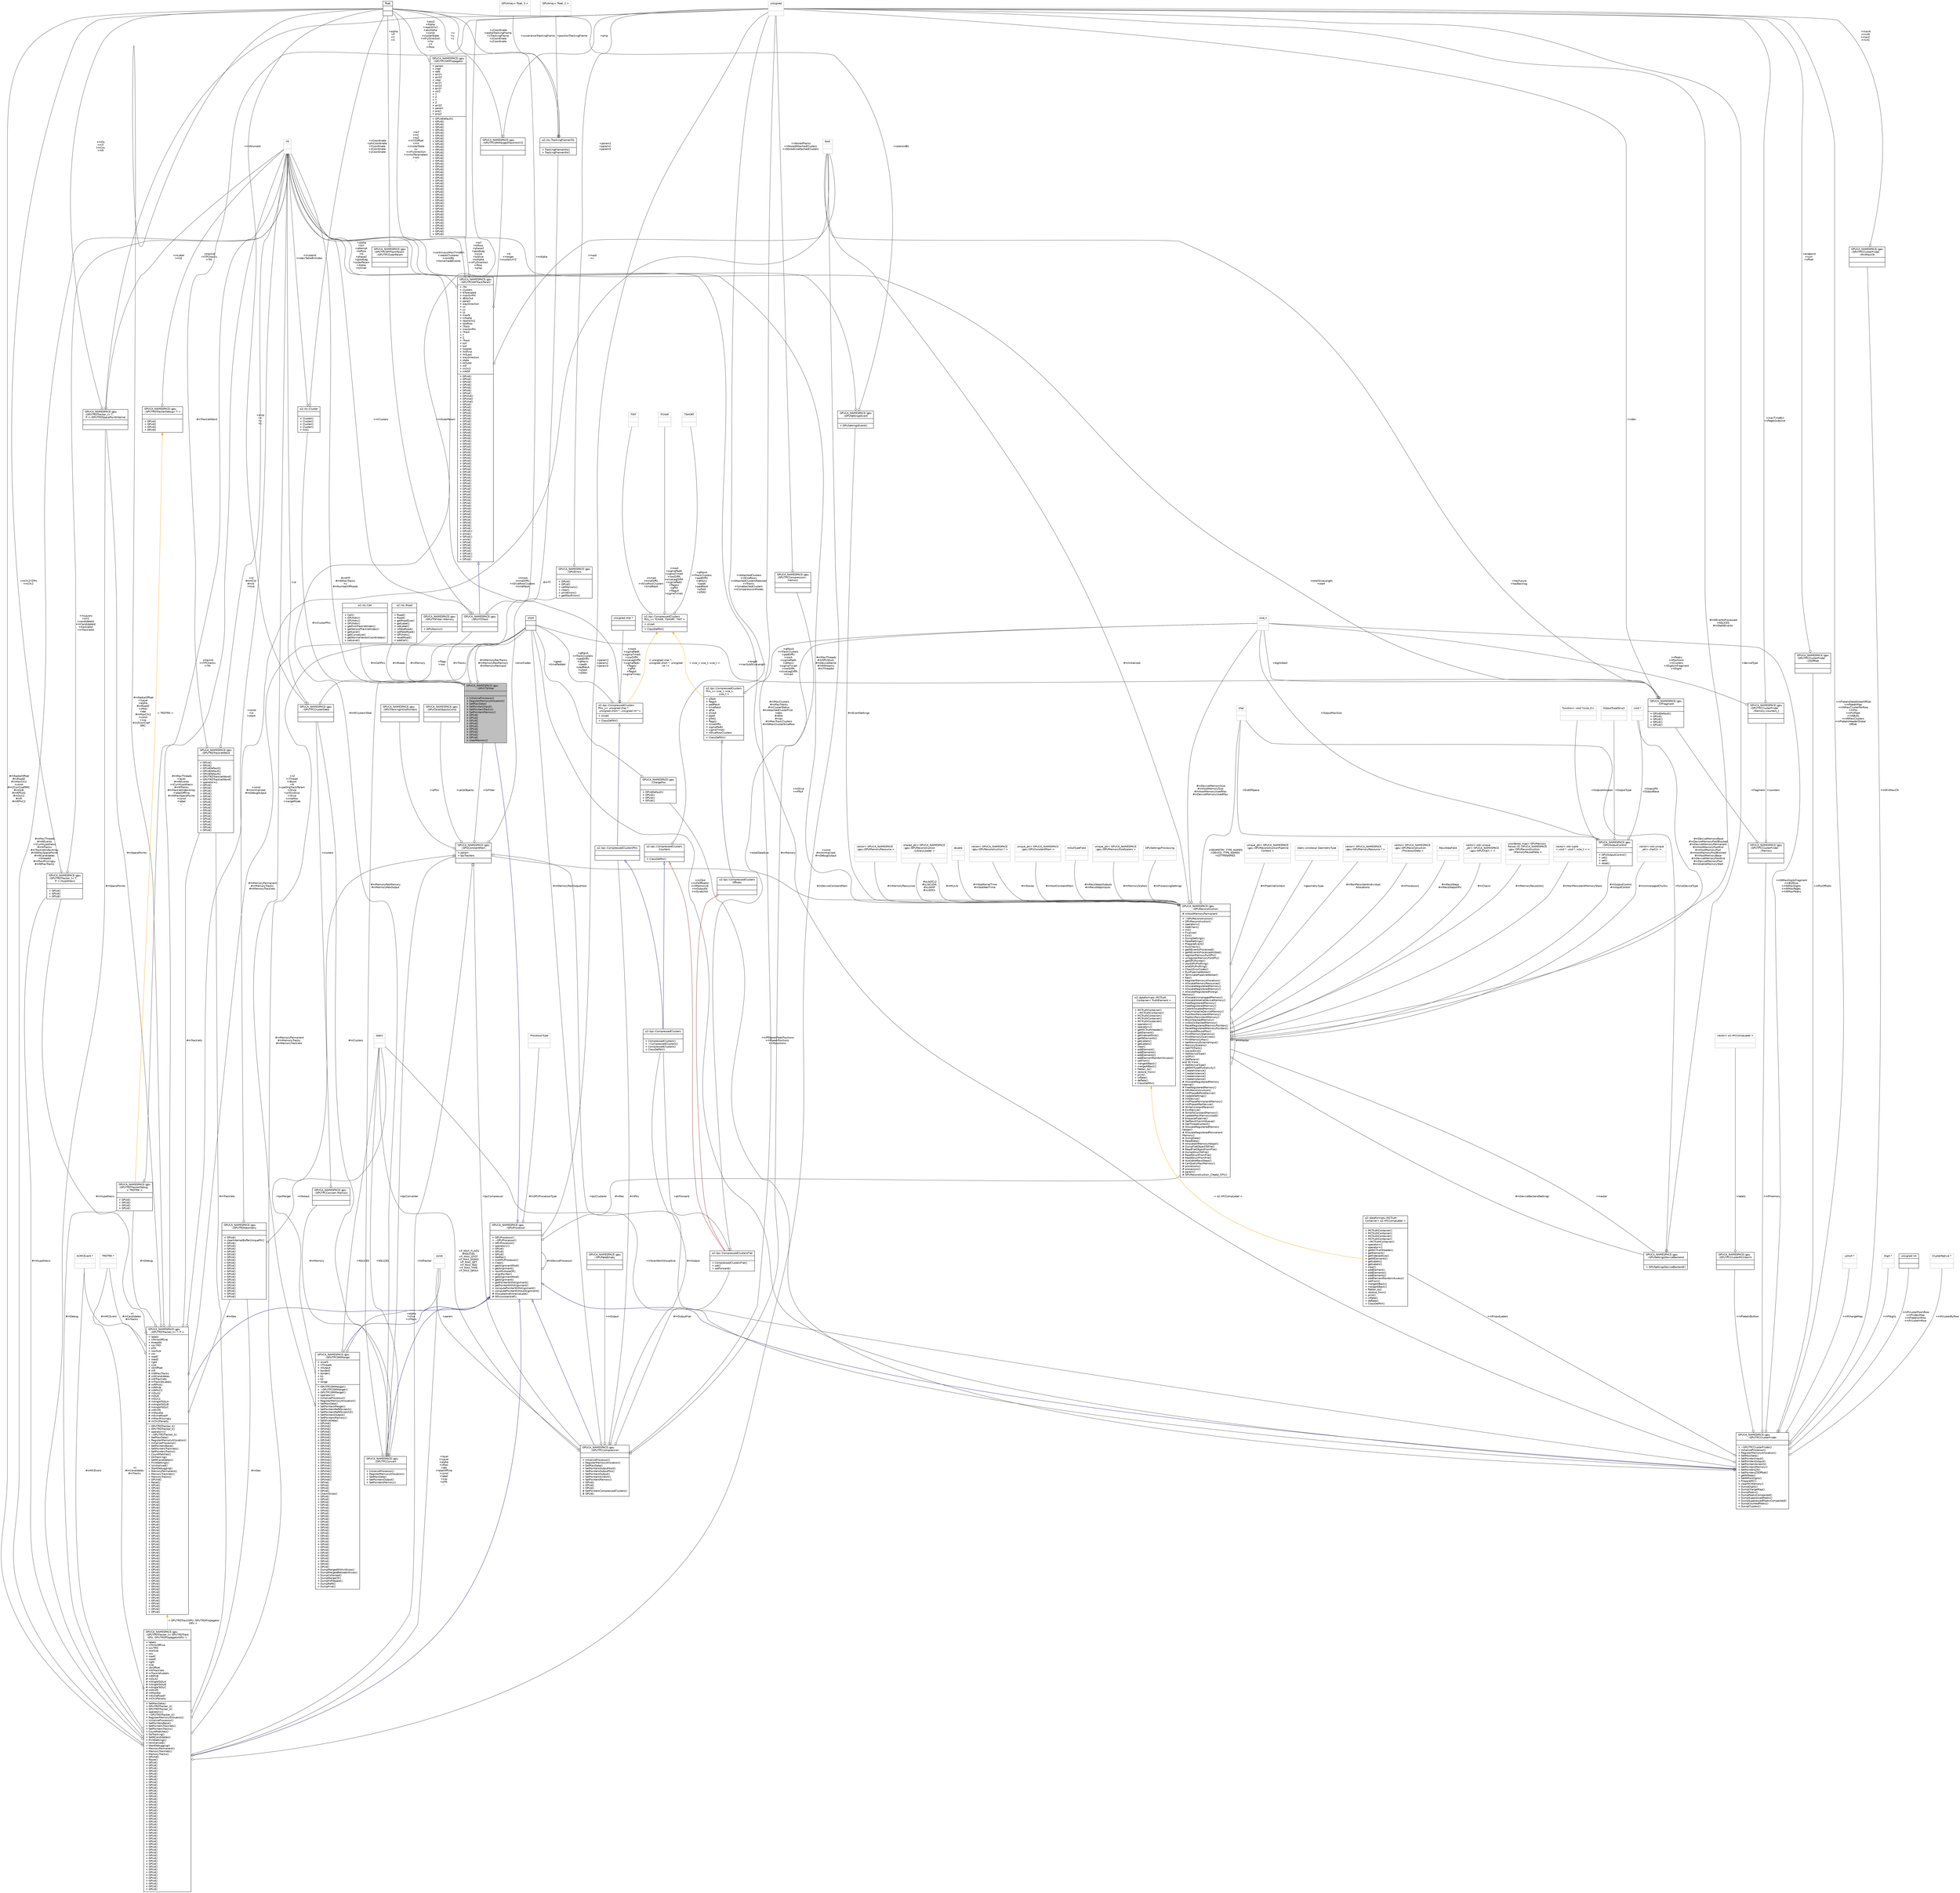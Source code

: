 digraph "GPUCA_NAMESPACE::gpu::GPUITSFitter"
{
 // INTERACTIVE_SVG=YES
  bgcolor="transparent";
  edge [fontname="Helvetica",fontsize="10",labelfontname="Helvetica",labelfontsize="10"];
  node [fontname="Helvetica",fontsize="10",shape=record];
  Node2 [label="{GPUCA_NAMESPACE::gpu\l::GPUITSFitter\n||+ InitializeProcessor()\l+ RegisterMemoryAllocation()\l+ SetMaxData()\l+ SetPointersInput()\l+ SetPointersTracks()\l+ SetPointersMemory()\l+ GPUd()\l+ GPUd()\l+ GPUd()\l+ GPUd()\l+ GPUd()\l+ GPUd()\l+ GPUd()\l+ GPUd()\l+ GPUd()\l+ clearMemory()\l}",height=0.2,width=0.4,color="black", fillcolor="grey75", style="filled", fontcolor="black"];
  Node3 -> Node2 [dir="back",color="midnightblue",fontsize="10",style="solid",arrowtail="onormal",fontname="Helvetica"];
  Node3 [label="{GPUCA_NAMESPACE::gpu\l::GPUProcessor\n||+ GPUProcessor()\l+ ~GPUProcessor()\l+ GPUProcessor()\l+ operator=()\l+ GPUd()\l+ GPUd()\l+ GPUd()\l+ GetRec()\l+ InitGPUProcessor()\l+ Clear()\l+ getAlignmentMod()\l+ getAlignment()\l+ nextMultipleOf()\l+ alignPointer()\l+ getAlignmentMod()\l+ getAlignment()\l+ getPointerWithAlignment()\l+ getPointerWithAlignment()\l+ computePointerWithAlignment()\l+ computePointerWithoutAlignment()\l# AllocateAndInitializeLate()\l# GPUconstantref()\l}",height=0.2,width=0.4,color="black",URL="$d0/dd7/classGPUCA__NAMESPACE_1_1gpu_1_1GPUProcessor.html"];
  Node4 -> Node3 [color="grey25",fontsize="10",style="solid",label=" #mRec" ,arrowhead="odiamond",fontname="Helvetica"];
  Node4 [label="{GPUCA_NAMESPACE::gpu\l::GPUReconstruction\n|# mHostMemoryPermanent\l|+ ~GPUReconstruction()\l+ GPUReconstruction()\l+ operator=()\l+ AddChain()\l+ Init()\l+ Finalize()\l+ Exit()\l+ DumpSettings()\l+ ReadSettings()\l+ PrepareEvent()\l+ RunChains()\l+ getNEventsProcessed()\l+ getNEventsProcessedInStat()\l+ registerMemoryForGPU()\l+ unregisterMemoryForGPU()\l+ getGPUPointer()\l+ startGPUProfiling()\l+ endGPUProfiling()\l+ CheckErrorCodes()\l+ RunPipelineWorker()\l+ TerminatePipelineWorker()\l+ Res()\l+ RegisterMemoryAllocation()\l+ AllocateMemoryResources()\l+ AllocateRegisteredMemory()\l+ AllocateRegisteredMemory()\l+ AllocateRegisteredForeign\lMemory()\l+ AllocateUnmanagedMemory()\l+ AllocateVolatileDeviceMemory()\l+ FreeRegisteredMemory()\l+ FreeRegisteredMemory()\l+ ClearAllocatedMemory()\l+ ReturnVolatileDeviceMemory()\l+ PushNonPersistentMemory()\l+ PopNonPersistentMemory()\l+ BlockStackedMemory()\l+ UnblockStackedMemory()\l+ ResetRegisteredMemoryPointers()\l+ ResetRegisteredMemoryPointers()\l+ ComputeReuseMax()\l+ PrintMemoryStatistics()\l+ PrintMemoryOverview()\l+ PrintMemoryMax()\l+ SetMemoryExternalInput()\l+ MemoryScalers()\l+ GetITSTraits()\l+ slavesExist()\l+ GetDeviceType()\l+ IsGPU()\l+ GetParam()\land 30 more...\l+ GetDeviceType()\l+ getNIOTypeMultiplicity()\l+ CreateInstance()\l+ CreateInstance()\l+ CreateInstance()\l+ CreateInstance()\l# AllocateRegisteredMemory\lInternal()\l# FreeRegisteredMemory()\l# GPUReconstruction()\l# InitPhaseBeforeDevice()\l# UpdateSettings()\l# InitDevice()\l# InitPhasePermanentMemory()\l# InitPhaseAfterDevice()\l# WriteConstantParams()\l# ExitDevice()\l# WriteToConstantMemory()\l# UpdateMaxMemoryUsed()\l# EnqueuePipeline()\l# GetNextChainInQueue()\l# GetThreadContext()\l# AllocateRegisteredMemory\lHelper()\l# AllocateRegisteredPermanent\lMemory()\l# DumpData()\l# ReadData()\l# AllocateIOMemoryHelper()\l# DumpFlatObjectToFile()\l# ReadFlatObjectFromFile()\l# DumpStructToFile()\l# ReadStructFromFile()\l# ReadStructFromFile()\l# AvailableRecoSteps()\l# CanQueryMaxMemory()\l# processors()\l# processors()\l# param()\l# GPUReconstruction_Create_CPU()\l}",height=0.2,width=0.4,color="black",URL="$d6/df4/classGPUCA__NAMESPACE_1_1gpu_1_1GPUReconstruction.html"];
  Node5 -> Node4 [color="grey25",fontsize="10",style="solid",label=" #mUnmanagedChunks" ,arrowhead="odiamond",fontname="Helvetica"];
  Node5 [label="{vector\< std::unique\l_ptr\< char[]\> \>\n||}",height=0.2,width=0.4,color="grey75"];
  Node4 -> Node4 [color="grey25",fontsize="10",style="solid",label=" #mMaster" ,arrowhead="odiamond",fontname="Helvetica"];
  Node6 -> Node4 [color="grey25",fontsize="10",style="solid",label=" #mMemoryResources" ,arrowhead="odiamond",fontname="Helvetica"];
  Node6 [label="{vector\< GPUCA_NAMESPACE\l::gpu::GPUMemoryResource \>\n||}",height=0.2,width=0.4,color="grey75"];
  Node7 -> Node4 [color="grey25",fontsize="10",style="solid",label=" #sLibOCL2\n#sLibCUDA\n#sLibHIP\n#sLibOCL" ,arrowhead="odiamond",fontname="Helvetica"];
  Node7 [label="{shared_ptr\< GPUCA_NAMESPACE\l::gpu::GPUReconstruction\l::LibraryLoader \>\n||}",height=0.2,width=0.4,color="grey75"];
  Node8 -> Node4 [color="grey25",fontsize="10",style="solid",label=" #mStatKernelTime\n#mStatWallTime" ,arrowhead="odiamond",fontname="Helvetica"];
  Node8 [label="{double\n||}",height=0.2,width=0.4,color="grey75"];
  Node9 -> Node4 [color="grey25",fontsize="10",style="solid",label=" #mSlaves" ,arrowhead="odiamond",fontname="Helvetica"];
  Node9 [label="{vector\< GPUCA_NAMESPACE\l::gpu::GPUReconstruction * \>\n||}",height=0.2,width=0.4,color="grey75"];
  Node10 -> Node4 [color="grey25",fontsize="10",style="solid",label=" #mHostConstantMem" ,arrowhead="odiamond",fontname="Helvetica"];
  Node10 [label="{unique_ptr\< GPUCA_NAMESPACE\l::gpu::GPUConstantMem \>\n||}",height=0.2,width=0.4,color="grey75"];
  Node11 -> Node4 [color="grey25",fontsize="10",style="solid",label=" #mRecoStepsOutputs\n#mRecoStepsInputs" ,arrowhead="odiamond",fontname="Helvetica"];
  Node11 [label="{InOutTypeField\n||}",height=0.2,width=0.4,color="grey75"];
  Node12 -> Node4 [color="grey25",fontsize="10",style="solid",label=" #mMemoryScalers" ,arrowhead="odiamond",fontname="Helvetica"];
  Node12 [label="{unique_ptr\< GPUCA_NAMESPACE\l::gpu::GPUMemorySizeScalers \>\n||}",height=0.2,width=0.4,color="grey75"];
  Node13 -> Node4 [color="grey25",fontsize="10",style="solid",label=" #mOutputControl\n#mInputControl" ,arrowhead="odiamond",fontname="Helvetica"];
  Node13 [label="{GPUCA_NAMESPACE::gpu\l::GPUOutputControl\n||+ GPUOutputControl()\l+ set()\l+ set()\l+ reset()\l}",height=0.2,width=0.4,color="black",URL="$d4/d7c/structGPUCA__NAMESPACE_1_1gpu_1_1GPUOutputControl.html"];
  Node14 -> Node13 [color="grey25",fontsize="10",style="solid",label=" +OutputAllocator" ,arrowhead="odiamond",fontname="Helvetica"];
  Node14 [label="{function\< void *(size_t)\>\n||}",height=0.2,width=0.4,color="grey75"];
  Node15 -> Node13 [color="grey25",fontsize="10",style="solid",label=" +EndOfSpace" ,arrowhead="odiamond",fontname="Helvetica"];
  Node15 [label="{char\n||}",height=0.2,width=0.4,color="grey75"];
  Node16 -> Node13 [color="grey25",fontsize="10",style="solid",label=" +OutputMaxSize" ,arrowhead="odiamond",fontname="Helvetica"];
  Node16 [label="{size_t\n||}",height=0.2,width=0.4,color="grey75"];
  Node17 -> Node13 [color="grey25",fontsize="10",style="solid",label=" +OutputType" ,arrowhead="odiamond",fontname="Helvetica"];
  Node17 [label="{OutputTypeStruct\n||}",height=0.2,width=0.4,color="grey75"];
  Node18 -> Node13 [color="grey25",fontsize="10",style="solid",label=" +OutputPtr\n+OutputBase" ,arrowhead="odiamond",fontname="Helvetica"];
  Node18 [label="{void *\n||}",height=0.2,width=0.4,color="grey75"];
  Node15 -> Node4 [color="grey25",fontsize="10",style="solid",label=" +GEOMETRY_TYPE_NAMES\n+DEVICE_TYPE_NAMES\n+IOTYPENAMES" ,arrowhead="odiamond",fontname="Helvetica"];
  Node7 -> Node4 [color="grey25",fontsize="10",style="solid",label=" #mMyLib" ,arrowhead="odiamond",fontname="Helvetica"];
  Node19 -> Node4 [color="grey25",fontsize="10",style="solid",label=" #mEventSettings" ,arrowhead="odiamond",fontname="Helvetica"];
  Node19 [label="{GPUCA_NAMESPACE::gpu\l::GPUSettingsEvent\n||+ GPUSettingsEvent()\l}",height=0.2,width=0.4,color="black",URL="$d0/d50/structGPUCA__NAMESPACE_1_1gpu_1_1GPUSettingsEvent.html"];
  Node20 -> Node19 [color="grey25",fontsize="10",style="solid",label=" +solenoidBz" ,arrowhead="odiamond",fontname="Helvetica"];
  Node20 [label="{float\n||}",height=0.2,width=0.4,color="black",URL="$d4/dc3/classfloat.html"];
  Node21 -> Node19 [color="grey25",fontsize="10",style="solid",label=" +continuousMaxTimeBin\n+needsClusterer\n+constBz\n+homemadeEvents" ,arrowhead="odiamond",fontname="Helvetica"];
  Node21 [label="{int\n||}",height=0.2,width=0.4,color="grey75"];
  Node16 -> Node4 [color="grey25",fontsize="10",style="solid",label=" #mDeviceMemorySize\n#mHostMemorySize\n#mHostMemoryUsedMax\n#mDeviceMemoryUsedMax" ,arrowhead="odiamond",fontname="Helvetica"];
  Node22 -> Node4 [color="grey25",fontsize="10",style="solid",label=" #mProcessingSettings" ,arrowhead="odiamond",fontname="Helvetica"];
  Node22 [label="{GPUSettingsProcessing\n||}",height=0.2,width=0.4,color="grey75"];
  Node23 -> Node4 [color="grey25",fontsize="10",style="solid",label=" #mDeviceConstantMem" ,arrowhead="odiamond",fontname="Helvetica"];
  Node23 [label="{GPUCA_NAMESPACE::gpu\l::GPUConstantMem\n|+ param\l+ tpcTrackers\l|}",height=0.2,width=0.4,color="black",URL="$dc/d57/structGPUCA__NAMESPACE_1_1gpu_1_1GPUConstantMem.html"];
  Node24 -> Node23 [color="grey25",fontsize="10",style="solid",label=" +tpcClusterer" ,arrowhead="odiamond",fontname="Helvetica"];
  Node24 [label="{GPUCA_NAMESPACE::gpu\l::GPUTPCClusterFinder\n||+ ~GPUTPCClusterFinder()\l+ InitializeProcessor()\l+ RegisterMemoryAllocation()\l+ SetMaxData()\l+ SetPointersInput()\l+ SetPointersOutput()\l+ SetPointersScratch()\l+ SetPointersMemory()\l+ SetPointersZS()\l+ SetPointersZSOffset()\l+ getNSteps()\l+ SetNMaxDigits()\l+ PrepareMC()\l+ clearMCMemory()\l+ DumpDigits()\l+ DumpChargeMap()\l+ DumpPeaks()\l+ DumpPeaksCompacted()\l+ DumpSuppressedPeaks()\l+ DumpSuppressedPeaksCompacted()\l+ DumpCountedPeaks()\l+ DumpClusters()\l}",height=0.2,width=0.4,color="black",URL="$da/dac/classGPUCA__NAMESPACE_1_1gpu_1_1GPUTPCClusterFinder.html"];
  Node3 -> Node24 [dir="back",color="midnightblue",fontsize="10",style="solid",arrowtail="onormal",fontname="Helvetica"];
  Node25 -> Node24 [color="grey25",fontsize="10",style="solid",label=" +mMinMaxCN" ,arrowhead="odiamond",fontname="Helvetica"];
  Node25 [label="{GPUCA_NAMESPACE::gpu\l::GPUTPCClusterFinder\l::MinMaxCN\n||}",height=0.2,width=0.4,color="black",URL="$dc/dc6/structGPUCA__NAMESPACE_1_1gpu_1_1GPUTPCClusterFinder_1_1MinMaxCN.html"];
  Node26 -> Node25 [color="grey25",fontsize="10",style="solid",label=" +maxN\n+minN\n+maxC\n+minC" ,arrowhead="odiamond",fontname="Helvetica"];
  Node26 [label="{unsigned\n||}",height=0.2,width=0.4,color="grey75"];
  Node27 -> Node24 [color="grey25",fontsize="10",style="solid",label=" +mPmemory" ,arrowhead="odiamond",fontname="Helvetica"];
  Node27 [label="{GPUCA_NAMESPACE::gpu\l::GPUTPCClusterFinder\l::Memory\n||}",height=0.2,width=0.4,color="black",URL="$d6/d9c/structGPUCA__NAMESPACE_1_1gpu_1_1GPUTPCClusterFinder_1_1Memory.html"];
  Node28 -> Node27 [color="grey25",fontsize="10",style="solid",label=" +counters" ,arrowhead="odiamond",fontname="Helvetica"];
  Node28 [label="{GPUCA_NAMESPACE::gpu\l::GPUTPCClusterFinder\l::Memory::counters_t\n||}",height=0.2,width=0.4,color="black",URL="$d6/d42/structGPUCA__NAMESPACE_1_1gpu_1_1GPUTPCClusterFinder_1_1Memory_1_1counters__t.html"];
  Node16 -> Node28 [color="grey25",fontsize="10",style="solid",label=" +nPeaks\n+nPositions\n+nClusters\n+nDigitsInFragment\n+nDigits" ,arrowhead="odiamond",fontname="Helvetica"];
  Node26 -> Node28 [color="grey25",fontsize="10",style="solid",label=" +maxTimeBin\n+nPagesSubslice" ,arrowhead="odiamond",fontname="Helvetica"];
  Node29 -> Node27 [color="grey25",fontsize="10",style="solid",label=" +fragment" ,arrowhead="odiamond",fontname="Helvetica"];
  Node29 [label="{GPUCA_NAMESPACE::gpu\l::CfFragment\n||+ GPUdDefault()\l+ GPUd()\l+ GPUdi()\l+ GPUdi()\l+ GPUdi()\l}",height=0.2,width=0.4,color="black",URL="$db/d3d/structGPUCA__NAMESPACE_1_1gpu_1_1CfFragment.html"];
  Node30 -> Node29 [color="grey25",fontsize="10",style="solid",label=" +length\n+maxSubSliceLength" ,arrowhead="odiamond",fontname="Helvetica"];
  Node30 [label="{short\n||}",height=0.2,width=0.4,color="black",URL="$dc/d10/classshort.html"];
  Node16 -> Node29 [color="grey25",fontsize="10",style="solid",label=" +digitsStart" ,arrowhead="odiamond",fontname="Helvetica"];
  Node21 -> Node29 [color="grey25",fontsize="10",style="solid",label=" +totalSliceLength\n+start" ,arrowhead="odiamond",fontname="Helvetica"];
  Node31 -> Node29 [color="grey25",fontsize="10",style="solid",label=" +hasFuture\n+hasBacklog" ,arrowhead="odiamond",fontname="Helvetica"];
  Node31 [label="{bool\n||}",height=0.2,width=0.4,color="grey75"];
  Node26 -> Node29 [color="grey25",fontsize="10",style="solid",label=" +index" ,arrowhead="odiamond",fontname="Helvetica"];
  Node32 -> Node24 [color="grey25",fontsize="10",style="solid",label=" +mPfilteredPeakPositions\n+mPpeakPositions\n+mPpositions" ,arrowhead="odiamond",fontname="Helvetica"];
  Node32 [label="{GPUCA_NAMESPACE::gpu\l::ChargePos\n||+ GPUdDefault()\l+ GPUdi()\l+ GPUdi()\l+ GPUdi()\l}",height=0.2,width=0.4,color="black",URL="$dd/d68/structGPUCA__NAMESPACE_1_1gpu_1_1ChargePos.html"];
  Node30 -> Node32 [color="grey25",fontsize="10",style="solid",label=" +gpad\n+timePadded" ,arrowhead="odiamond",fontname="Helvetica"];
  Node30 -> Node24 [color="grey25",fontsize="10",style="solid",label=" +mZSId\n+mZSOffsetId\n+mMemoryId\n+mOutputId\n+mScratchId" ,arrowhead="odiamond",fontname="Helvetica"];
  Node33 -> Node24 [color="grey25",fontsize="10",style="solid",label=" +mPchargeMap" ,arrowhead="odiamond",fontname="Helvetica"];
  Node33 [label="{ushort *\n||}",height=0.2,width=0.4,color="grey75"];
  Node34 -> Node24 [color="grey25",fontsize="10",style="solid",label=" +mPinputLabels" ,arrowhead="odiamond",fontname="Helvetica"];
  Node34 [label="{o2::dataformats::MCTruth\lContainer\< o2::MCCompLabel \>\n||+ MCTruthContainer()\l+ MCTruthContainer()\l+ MCTruthContainer()\l+ MCTruthContainer()\l+ ~MCTruthContainer()\l+ operator=()\l+ operator=()\l+ getMCTruthHeader()\l+ getElement()\l+ getIndexedSize()\l+ getNElements()\l+ getLabels()\l+ getLabels()\l+ clear()\l+ addElement()\l+ addElements()\l+ addElements()\l+ addElementRandomAccess()\l+ setFrom()\l+ mergeAtBack()\l+ mergeAtBack()\l+ flatten_to()\l+ restore_from()\l+ print()\l+ inflate()\l+ deflate()\l+ ClassDefNV()\l}",height=0.2,width=0.4,color="black",URL="$dc/daa/classo2_1_1dataformats_1_1MCTruthContainer.html"];
  Node35 -> Node34 [dir="back",color="orange",fontsize="10",style="solid",label=" \< o2::MCCompLabel \>" ,fontname="Helvetica"];
  Node35 [label="{o2::dataformats::MCTruth\lContainer\< TruthElement \>\n||+ MCTruthContainer()\l+ ~MCTruthContainer()\l+ MCTruthContainer()\l+ MCTruthContainer()\l+ MCTruthContainer()\l+ operator=()\l+ operator=()\l+ getMCTruthHeader()\l+ getElement()\l+ getIndexedSize()\l+ getNElements()\l+ getLabels()\l+ getLabels()\l+ clear()\l+ addElement()\l+ addElements()\l+ addElements()\l+ addElementRandomAccess()\l+ setFrom()\l+ mergeAtBack()\l+ mergeAtBack()\l+ flatten_to()\l+ restore_from()\l+ print()\l+ inflate()\l+ deflate()\l+ ClassDefNV()\l}",height=0.2,width=0.4,color="black",URL="$dc/daa/classo2_1_1dataformats_1_1MCTruthContainer.html",tooltip="A container to hold and manage MC truth information/labels. "];
  Node16 -> Node24 [color="grey25",fontsize="10",style="solid",label=" +mNMaxDigitsFragment\n+mBufSize\n+mNMaxDigits\n+mNMaxPages\n+mNMaxPeaks" ,arrowhead="odiamond",fontname="Helvetica"];
  Node36 -> Node24 [color="grey25",fontsize="10",style="solid",label=" +mPdigits" ,arrowhead="odiamond",fontname="Helvetica"];
  Node36 [label="{Digit *\n||}",height=0.2,width=0.4,color="grey75"];
  Node21 -> Node24 [color="grey25",fontsize="10",style="solid",label=" +mISlice\n+mPbuf" ,arrowhead="odiamond",fontname="Helvetica"];
  Node37 -> Node24 [color="grey25",fontsize="10",style="solid",label=" +mPzsOffsets" ,arrowhead="odiamond",fontname="Helvetica"];
  Node37 [label="{GPUCA_NAMESPACE::gpu\l::GPUTPCClusterFinder\l::ZSOffset\n||}",height=0.2,width=0.4,color="black",URL="$da/d0d/structGPUCA__NAMESPACE_1_1gpu_1_1GPUTPCClusterFinder_1_1ZSOffset.html"];
  Node26 -> Node37 [color="grey25",fontsize="10",style="solid",label=" +endpoint\n+num\n+offset" ,arrowhead="odiamond",fontname="Helvetica"];
  Node38 -> Node24 [color="grey25",fontsize="10",style="solid",label=" +mPclusterPosInRow\n+mPindexMap\n+mPlabelsInRow\n+mPclusterInRow" ,arrowhead="odiamond",fontname="Helvetica"];
  Node38 [label="{unsigned int\n||}",height=0.2,width=0.4,color="black",URL="$d2/d5f/classunsigned_01int.html"];
  Node39 -> Node24 [color="grey25",fontsize="10",style="solid",label=" +mScanWorkGroupSize" ,arrowhead="odiamond",fontname="Helvetica"];
  Node39 [label="{static\n||}",height=0.2,width=0.4,color="grey75"];
  Node40 -> Node24 [color="grey25",fontsize="10",style="solid",label=" +mPclusterByRow" ,arrowhead="odiamond",fontname="Helvetica"];
  Node40 [label="{ClusterNative *\n||}",height=0.2,width=0.4,color="grey75"];
  Node26 -> Node24 [color="grey25",fontsize="10",style="solid",label=" +mPlabelsDataGlobalOffset\n+mPpeakMap\n+mNMaxClusterPerRow\n+mPzs\n+mPisPeak\n+mNBufs\n+mNMaxClusters\n+mPlabelsHeaderGlobal\lOffset" ,arrowhead="odiamond",fontname="Helvetica"];
  Node41 -> Node24 [color="grey25",fontsize="10",style="solid",label=" +mPlabelsByRow" ,arrowhead="odiamond",fontname="Helvetica"];
  Node41 [label="{GPUCA_NAMESPACE::gpu\l::GPUTPCClusterMCInterim\n||}",height=0.2,width=0.4,color="black",URL="$d4/d0e/structGPUCA__NAMESPACE_1_1gpu_1_1GPUTPCClusterMCInterim.html"];
  Node42 -> Node41 [color="grey25",fontsize="10",style="solid",label=" +labels" ,arrowhead="odiamond",fontname="Helvetica"];
  Node42 [label="{vector\< o2::MCCompLabel \>\n||}",height=0.2,width=0.4,color="grey75"];
  Node2 -> Node23 [color="grey25",fontsize="10",style="solid",label=" +itsFitter" ,arrowhead="odiamond",fontname="Helvetica"];
  Node43 -> Node23 [color="grey25",fontsize="10",style="solid",label=" +ioPtrs" ,arrowhead="odiamond",fontname="Helvetica"];
  Node43 [label="{GPUCA_NAMESPACE::gpu\l::GPUTrackingInOutPointers\n||}",height=0.2,width=0.4,color="black",URL="$d2/d7f/structGPUCA__NAMESPACE_1_1gpu_1_1GPUTrackingInOutPointers.html"];
  Node44 -> Node23 [color="grey25",fontsize="10",style="solid",label=" +tpcConverter" ,arrowhead="odiamond",fontname="Helvetica"];
  Node44 [label="{GPUCA_NAMESPACE::gpu\l::GPUTPCConvert\n||+ InitializeProcessor()\l+ RegisterMemoryAllocation()\l+ SetMaxData()\l+ SetPointersOutput()\l+ SetPointersMemory()\l}",height=0.2,width=0.4,color="black",URL="$d3/d6f/classGPUCA__NAMESPACE_1_1gpu_1_1GPUTPCConvert.html"];
  Node3 -> Node44 [dir="back",color="midnightblue",fontsize="10",style="solid",arrowtail="onormal",fontname="Helvetica"];
  Node30 -> Node44 [color="grey25",fontsize="10",style="solid",label=" #mMemoryResMemory\n#mMemoryResOutput" ,arrowhead="odiamond",fontname="Helvetica"];
  Node45 -> Node44 [color="grey25",fontsize="10",style="solid",label=" #mClusters" ,arrowhead="odiamond",fontname="Helvetica"];
  Node45 [label="{GPUCA_NAMESPACE::gpu\l::GPUTPCClusterData\n||}",height=0.2,width=0.4,color="black",URL="$de/d16/structGPUCA__NAMESPACE_1_1gpu_1_1GPUTPCClusterData.html"];
  Node20 -> Node45 [color="grey25",fontsize="10",style="solid",label=" +amp\n+x\n+y\n+z" ,arrowhead="odiamond",fontname="Helvetica"];
  Node30 -> Node45 [color="grey25",fontsize="10",style="solid",label=" +flags\n+row" ,arrowhead="odiamond",fontname="Helvetica"];
  Node21 -> Node45 [color="grey25",fontsize="10",style="solid",label=" +id" ,arrowhead="odiamond",fontname="Helvetica"];
  Node46 -> Node44 [color="grey25",fontsize="10",style="solid",label=" #mMemory" ,arrowhead="odiamond",fontname="Helvetica"];
  Node46 [label="{GPUCA_NAMESPACE::gpu\l::GPUTPCConvert::Memory\n||}",height=0.2,width=0.4,color="black",URL="$d4/d0e/structGPUCA__NAMESPACE_1_1gpu_1_1GPUTPCConvert_1_1Memory.html"];
  Node45 -> Node46 [color="grey25",fontsize="10",style="solid",label=" +clusters" ,arrowhead="odiamond",fontname="Helvetica"];
  Node26 -> Node44 [color="grey25",fontsize="10",style="solid",label=" #mNClustersTotal" ,arrowhead="odiamond",fontname="Helvetica"];
  Node39 -> Node44 [color="grey25",fontsize="10",style="solid",label=" +NSLICES" ,arrowhead="odiamond",fontname="Helvetica"];
  Node47 -> Node23 [color="grey25",fontsize="10",style="solid",label=" +trdTracker" ,arrowhead="odiamond",fontname="Helvetica"];
  Node47 [label="{GPUCA_NAMESPACE::gpu\l::GPUTRDTracker_t\< GPUTRDTrack\lGPU, GPUTRDPropagatorGPU \>\n|+ labels\l+ nTrkltsOffline\l+ covTRD\l+ rowSize\l+ cov\l+ roadY\l+ roadZ\l+ right\l+ size\l+ idxOffset\l# mNTracklets\l# mTrackletLabels\l# mRPhiB\l# mDyA2\l# mAngleToDyA\l# mAngleToDyB\l# mAngleToDyC\l# mMinPt\l# mMaxEta\l# mExtraRoadY\l# mChi2Penalty\l|+ SetMaxData()\l+ GPUTRDTracker_t()\l+ GPUTRDTracker_t()\l+ operator=()\l+ ~GPUTRDTracker_t()\l+ RegisterMemoryAllocation()\l+ InitializeProcessor()\l+ SetPointersBase()\l+ SetPointersTracklets()\l+ SetPointersTracks()\l+ CountMatches()\l+ DoTracking()\l+ SetNCandidates()\l+ PrintSettings()\l+ IsInitialized()\l+ StartDebugging()\l+ MemoryPermanent()\l+ MemoryTracklets()\l+ MemoryTracks()\l+ GPUhd()\l+ Reset()\l+ GPUd()\l+ GPUd()\l+ GPUd()\l+ GPUd()\l+ GPUd()\l+ GPUd()\l+ GPUd()\l+ GPUd()\l+ GPUd()\l+ GPUd()\l+ GPUd()\l+ GPUd()\l+ GPUd()\l+ GPUd()\l+ GPUd()\l+ GPUd()\l+ GPUd()\l+ GPUd()\l+ GPUd()\l+ GPUd()\l+ GPUd()\l+ GPUd()\l+ GPUd()\l+ GPUd()\l+ GPUd()\l+ GPUd()\l+ GPUd()\l+ GPUd()\l+ GPUd()\l+ GPUd()\l+ GPUd()\l+ GPUd()\l+ GPUd()\l+ GPUd()\l+ GPUd()\l+ GPUd()\l+ GPUd()\l+ GPUd()\l+ GPUd()\l+ GPUd()\l+ GPUd()\l+ GPUd()\l+ GPUd()\l+ GPUd()\l+ GPUd()\l+ GPUd()\l}",height=0.2,width=0.4,color="black",URL="$db/db5/classGPUCA__NAMESPACE_1_1gpu_1_1GPUTRDTracker__t.html"];
  Node3 -> Node47 [dir="back",color="midnightblue",fontsize="10",style="solid",arrowtail="onormal",fontname="Helvetica"];
  Node48 -> Node47 [color="grey25",fontsize="10",style="solid",label=" #mDebug" ,arrowhead="odiamond",fontname="Helvetica"];
  Node48 [label="{GPUCA_NAMESPACE::gpu\l::GPUTRDTrackerDebug\l\< TRDTRK \>\n||+ GPUd()\l+ GPUd()\l+ GPUd()\l+ GPUd()\l}",height=0.2,width=0.4,color="black",URL="$dd/d07/classGPUCA__NAMESPACE_1_1gpu_1_1GPUTRDTrackerDebug.html"];
  Node21 -> Node48 [color="grey25",fontsize="10",style="solid",label=" +trackId\n+nTPCtracks\n+iTrk" ,arrowhead="odiamond",fontname="Helvetica"];
  Node49 -> Node48 [dir="back",color="orange",fontsize="10",style="solid",label=" \< TRDTRK \>" ,fontname="Helvetica"];
  Node49 [label="{GPUCA_NAMESPACE::gpu\l::GPUTRDTrackerDebug\< T \>\n||+ GPUd()\l+ GPUd()\l+ GPUd()\l+ GPUd()\l}",height=0.2,width=0.4,color="black",URL="$dd/d07/classGPUCA__NAMESPACE_1_1gpu_1_1GPUTRDTrackerDebug.html"];
  Node21 -> Node49 [color="grey25",fontsize="10",style="solid",label=" +trackId\n+nTPCtracks\n+iTrk" ,arrowhead="odiamond",fontname="Helvetica"];
  Node50 -> Node47 [color="grey25",fontsize="10",style="solid",label=" #mGeo" ,arrowhead="odiamond",fontname="Helvetica"];
  Node50 [label="{GPUCA_NAMESPACE::gpu\l::GPUTRDGeometry\n||+ GPUd()\l+ clearInternalBufferUniquePtr()\l+ GPUd()\l+ GPUd()\l+ GPUd()\l+ GPUd()\l+ GPUd()\l+ GPUd()\l+ GPUd()\l+ GPUd()\l+ GPUd()\l+ GPUd()\l+ GPUd()\l+ GPUd()\l+ GPUd()\l+ GPUd()\l+ GPUd()\l+ GPUd()\l+ GPUd()\l+ GPUd()\l+ GPUd()\l+ GPUd()\l}",height=0.2,width=0.4,color="black",URL="$d8/d19/classGPUCA__NAMESPACE_1_1gpu_1_1GPUTRDGeometry.html"];
  Node21 -> Node50 [color="grey25",fontsize="10",style="solid",label=" +const\n+st\n+stack" ,arrowhead="odiamond",fontname="Helvetica"];
  Node39 -> Node50 [color="grey25",fontsize="10",style="solid",label=" +kNstack" ,arrowhead="odiamond",fontname="Helvetica"];
  Node51 -> Node47 [color="grey25",fontsize="10",style="solid",label=" #mTracklets" ,arrowhead="odiamond",fontname="Helvetica"];
  Node51 [label="{GPUCA_NAMESPACE::gpu\l::GPUTRDTrackletWord\n||+ GPUd()\l+ GPUd()\l+ GPUdDefault()\l+ GPUdDefault()\l+ GPUdDefault()\l+ GPUTRDTrackletWord()\l+ GPUTRDTrackletWord()\l+ operator=()\l+ GPUd()\l+ GPUd()\l+ GPUd()\l+ GPUd()\l+ GPUd()\l+ GPUd()\l+ GPUd()\l+ GPUd()\l+ GPUd()\l+ GPUd()\l+ GPUd()\l+ GPUd()\l+ GPUd()\l+ GPUd()\l+ GPUd()\l+ GPUd()\l+ GPUd()\l}",height=0.2,width=0.4,color="black",URL="$d6/d2b/classGPUCA__NAMESPACE_1_1gpu_1_1GPUTRDTrackletWord.html"];
  Node21 -> Node51 [color="grey25",fontsize="10",style="solid",label=" +id\n#mHCId\n#mId\n+hcid" ,arrowhead="odiamond",fontname="Helvetica"];
  Node26 -> Node51 [color="grey25",fontsize="10",style="solid",label=" #mTrackletWord" ,arrowhead="odiamond",fontname="Helvetica"];
  Node52 -> Node47 [color="grey25",fontsize="10",style="solid",label=" #mHypothesis" ,arrowhead="odiamond",fontname="Helvetica"];
  Node52 [label="{GPUCA_NAMESPACE::gpu\l::GPUTRDTracker_t\< T,\l P \>::Hypothesis\n||+ GPUd()\l+ GPUd()\l+ GPUd()\l}",height=0.2,width=0.4,color="black",URL="$d5/dab/structGPUCA__NAMESPACE_1_1gpu_1_1GPUTRDTracker__t_1_1Hypothesis.html"];
  Node20 -> Node52 [color="grey25",fontsize="10",style="solid",label=" +mChi2YZPhi\n+mChi2" ,arrowhead="odiamond",fontname="Helvetica"];
  Node21 -> Node52 [color="grey25",fontsize="10",style="solid",label=" +mLayers\n+chi2\n+candidateId\n+mCandidateId\n+trackletId\n+mTrackletId" ,arrowhead="odiamond",fontname="Helvetica"];
  Node30 -> Node47 [color="grey25",fontsize="10",style="solid",label=" #mMemoryPermanent\n#mMemoryTracks\n#mMemoryTracklets" ,arrowhead="odiamond",fontname="Helvetica"];
  Node20 -> Node47 [color="grey25",fontsize="10",style="solid",label=" #mRadialOffset\n#mRoadZ\n#mMaxChi2\n+const\n#mZCorrCoefNRC\n#mDyB\n#mRPhiA2\n#mDyC2\n#mR\n#mRPhiC2\n..." ,arrowhead="odiamond",fontname="Helvetica"];
  Node53 -> Node47 [color="grey25",fontsize="10",style="solid",label=" +t\n#mCandidates\n#mTracks" ,arrowhead="odiamond",fontname="Helvetica"];
  Node53 [label="{TRDTRK *\n||}",height=0.2,width=0.4,color="grey75"];
  Node21 -> Node47 [color="grey25",fontsize="10",style="solid",label=" #mMaxThreads\n#mNEvents\n+nCurrHypothesis\n#mNTracks\n#mTrackletIndexArray\n#mNMaxSpacePoints\n#mNCandidates\n+threadId\n#mMaxMissingLy\n#mNMaxTracks\n..." ,arrowhead="odiamond",fontname="Helvetica"];
  Node31 -> Node47 [color="grey25",fontsize="10",style="solid",label=" +const\n#mIsInitialized\n#mDebugOutput" ,arrowhead="odiamond",fontname="Helvetica"];
  Node54 -> Node47 [color="grey25",fontsize="10",style="solid",label=" +layer\n+iLayer\n+alpha\n+zMax\n+det\n+labelOffline\n+const\n+label\n+snp\n+pTrk\n..." ,arrowhead="odiamond",fontname="Helvetica"];
  Node54 [label="{const\n||}",height=0.2,width=0.4,color="grey75"];
  Node55 -> Node47 [color="grey25",fontsize="10",style="solid",label=" #mMCEvent" ,arrowhead="odiamond",fontname="Helvetica"];
  Node55 [label="{AliMCEvent *\n||}",height=0.2,width=0.4,color="grey75"];
  Node56 -> Node47 [color="grey25",fontsize="10",style="solid",label=" #mSpacePoints" ,arrowhead="odiamond",fontname="Helvetica"];
  Node56 [label="{GPUCA_NAMESPACE::gpu\l::GPUTRDTracker_t\< T,\l P \>::GPUTRDSpacePointInternal\n||}",height=0.2,width=0.4,color="black",URL="$db/dd7/structGPUCA__NAMESPACE_1_1gpu_1_1GPUTRDTracker__t_1_1GPUTRDSpacePointInternal.html"];
  Node20 -> Node56 [color="grey25",fontsize="10",style="solid",label=" +mDy\n+mX\n+mCov\n+mR" ,arrowhead="odiamond",fontname="Helvetica"];
  Node21 -> Node56 [color="grey25",fontsize="10",style="solid",label=" +mLabel\n+mId" ,arrowhead="odiamond",fontname="Helvetica"];
  Node26 -> Node56 [color="grey25",fontsize="10",style="solid",label=" +mVolumeId" ,arrowhead="odiamond",fontname="Helvetica"];
  Node57 -> Node47 [dir="back",color="orange",fontsize="10",style="solid",label=" \< GPUTRDTrackGPU, GPUTRDPropagator\lGPU \>" ,fontname="Helvetica"];
  Node57 [label="{GPUCA_NAMESPACE::gpu\l::GPUTRDTracker_t\< T, P \>\n|+ labels\l+ nTrkltsOffline\l+ threadId\l+ covTRD\l+ pTrk\l+ rowSize\l+ cov\l+ roadY\l+ roadZ\l+ right\l+ size\l+ idxOffset\l# mR\l# mNMaxTracks\l# mNCandidates\l# mNTracklets\l# mTrackletLabels\l# mRPhiA2\l# mRPhiB\l# mRPhiC2\l# mDyA2\l# mDyB\l# mDyC2\l# mAngleToDyA\l# mAngleToDyB\l# mAngleToDyC\l# mMinPt\l# mMaxEta\l# mExtraRoadY\l# mMaxMissingLy\l# mChi2Penalty\l|+ GPUTRDTracker_t()\l+ GPUTRDTracker_t()\l+ operator=()\l+ ~GPUTRDTracker_t()\l+ SetMaxData()\l+ RegisterMemoryAllocation()\l+ InitializeProcessor()\l+ SetPointersBase()\l+ SetPointersTracklets()\l+ SetPointersTracks()\l+ CountMatches()\l+ DoTracking()\l+ SetNCandidates()\l+ PrintSettings()\l+ IsInitialized()\l+ StartDebugging()\l+ MemoryPermanent()\l+ MemoryTracklets()\l+ MemoryTracks()\l+ GPUhd()\l+ Reset()\l+ GPUd()\l+ GPUd()\l+ GPUd()\l+ GPUd()\l+ GPUd()\l+ GPUd()\l+ GPUd()\l+ GPUd()\l+ GPUd()\l+ GPUd()\l+ GPUd()\l+ GPUd()\l+ GPUd()\l+ GPUd()\l+ GPUd()\l+ GPUd()\l+ GPUd()\l+ GPUd()\l+ GPUd()\l+ GPUd()\l+ GPUd()\l+ GPUd()\l+ GPUd()\l+ GPUd()\l+ GPUd()\l+ GPUd()\l+ GPUd()\l+ GPUd()\l+ GPUd()\l+ GPUd()\l+ GPUd()\l+ GPUd()\l+ GPUd()\l+ GPUd()\l+ GPUd()\l+ GPUd()\l+ GPUd()\l+ GPUd()\l+ GPUd()\l+ GPUd()\l+ GPUd()\l+ GPUd()\l+ GPUd()\l+ GPUd()\l+ GPUd()\l+ GPUd()\l}",height=0.2,width=0.4,color="black",URL="$db/db5/classGPUCA__NAMESPACE_1_1gpu_1_1GPUTRDTracker__t.html"];
  Node3 -> Node57 [dir="back",color="midnightblue",fontsize="10",style="solid",arrowtail="onormal",fontname="Helvetica"];
  Node48 -> Node57 [color="grey25",fontsize="10",style="solid",label=" #mDebug" ,arrowhead="odiamond",fontname="Helvetica"];
  Node50 -> Node57 [color="grey25",fontsize="10",style="solid",label=" #mGeo" ,arrowhead="odiamond",fontname="Helvetica"];
  Node51 -> Node57 [color="grey25",fontsize="10",style="solid",label=" #mTracklets" ,arrowhead="odiamond",fontname="Helvetica"];
  Node52 -> Node57 [color="grey25",fontsize="10",style="solid",label=" #mHypothesis" ,arrowhead="odiamond",fontname="Helvetica"];
  Node30 -> Node57 [color="grey25",fontsize="10",style="solid",label=" #mMemoryPermanent\n#mMemoryTracks\n#mMemoryTracklets" ,arrowhead="odiamond",fontname="Helvetica"];
  Node20 -> Node57 [color="grey25",fontsize="10",style="solid",label=" #mRadialOffset\n+iLayer\n+alpha\n#mRoadZ\n+zMax\n+det\n#mMaxChi2\n+const\n+snp\n#mZCorrCoef\lNRC\n..." ,arrowhead="odiamond",fontname="Helvetica"];
  Node53 -> Node57 [color="grey25",fontsize="10",style="solid",label=" +t\n#mCandidates\n#mTracks" ,arrowhead="odiamond",fontname="Helvetica"];
  Node21 -> Node57 [color="grey25",fontsize="10",style="solid",label=" #mMaxThreads\n+layer\n#mNEvents\n+nCurrHypothesis\n#mNTracks\n#mTrackletIndexArray\n+labelOffline\n#mNMaxSpacePoints\n+const\n+label\n..." ,arrowhead="odiamond",fontname="Helvetica"];
  Node31 -> Node57 [color="grey25",fontsize="10",style="solid",label=" +const\n#mIsInitialized\n#mDebugOutput" ,arrowhead="odiamond",fontname="Helvetica"];
  Node55 -> Node57 [color="grey25",fontsize="10",style="solid",label=" #mMCEvent" ,arrowhead="odiamond",fontname="Helvetica"];
  Node56 -> Node57 [color="grey25",fontsize="10",style="solid",label=" #mSpacePoints" ,arrowhead="odiamond",fontname="Helvetica"];
  Node58 -> Node23 [color="grey25",fontsize="10",style="solid",label=" +errorCodes" ,arrowhead="odiamond",fontname="Helvetica"];
  Node58 [label="{GPUCA_NAMESPACE::gpu\l::GPUErrors\n||+ GPUd()\l+ GPUd()\l+ setMemory()\l+ clear()\l+ printErrors()\l+ getMaxErrors()\l}",height=0.2,width=0.4,color="black",URL="$db/d11/classGPUCA__NAMESPACE_1_1gpu_1_1GPUErrors.html"];
  Node26 -> Node58 [color="grey25",fontsize="10",style="solid",label=" +param1\n+param2\n+param3" ,arrowhead="odiamond",fontname="Helvetica"];
  Node59 -> Node23 [color="grey25",fontsize="10",style="solid",label=" +calibObjects" ,arrowhead="odiamond",fontname="Helvetica"];
  Node59 [label="{GPUCA_NAMESPACE::gpu\l::GPUCalibObjectsConst\n||}",height=0.2,width=0.4,color="black",URL="$d5/d6e/structGPUCA__NAMESPACE_1_1gpu_1_1GPUCalibObjectsConst.html"];
  Node60 -> Node23 [color="grey25",fontsize="10",style="solid",label=" +tpcCompressor" ,arrowhead="odiamond",fontname="Helvetica"];
  Node60 [label="{GPUCA_NAMESPACE::gpu\l::GPUTPCCompression\n||+ InitializeProcessor()\l+ RegisterMemoryAllocation()\l+ SetMaxData()\l+ SetPointersOutputHost()\l+ SetPointersOutputPtrs()\l+ SetPointersOutput()\l+ SetPointersScratch()\l+ SetPointersMemory()\l+ GPUd()\l+ GPUd()\l+ GPUd()\l# SetPointersCompressedClusters()\l# GPUd()\l}",height=0.2,width=0.4,color="black",URL="$d0/da0/classGPUCA__NAMESPACE_1_1gpu_1_1GPUTPCCompression.html"];
  Node3 -> Node60 [dir="back",color="midnightblue",fontsize="10",style="solid",arrowtail="onormal",fontname="Helvetica"];
  Node61 -> Node60 [color="grey25",fontsize="10",style="solid",label=" #mPtrs" ,arrowhead="odiamond",fontname="Helvetica"];
  Node61 [label="{o2::tpc::CompressedClustersPtrs\n||}",height=0.2,width=0.4,color="black",URL="$dd/d10/structo2_1_1tpc_1_1CompressedClustersPtrs.html"];
  Node62 -> Node61 [dir="back",color="midnightblue",fontsize="10",style="solid",arrowtail="onormal",fontname="Helvetica"];
  Node62 [label="{o2::tpc::CompressedClusters\lPtrs_x\< unsigned char *,\l unsigned short *, unsigned int *\>\n|+ sliceA\l|+ ClassDefNV()\l}",height=0.2,width=0.4,color="black",URL="$d7/dea/structo2_1_1tpc_1_1CompressedClustersPtrs__x.html"];
  Node30 -> Node62 [color="grey25",fontsize="10",style="solid",label=" +qMaxA\n+nTrackClusters\n+padDiffU\n+qMaxU\n+padA\n+padResA\n+qTotA\n+qTotU" ,arrowhead="odiamond",fontname="Helvetica"];
  Node21 -> Node62 [color="grey25",fontsize="10",style="solid",label=" +timeA\n+timeDiffU\n+nSliceRowClusters\n+timeResA" ,arrowhead="odiamond",fontname="Helvetica"];
  Node63 -> Node62 [color="grey25",fontsize="10",style="solid",label=" +rowA\n+sigmaPadA\n+sigmaTimeA\n+rowDiffA\n+sliceLegDiffA\n+sigmaPadU\n+flagsU\n+qPtA\n+flagsA\n+sigmaTimeU\n..." ,arrowhead="odiamond",fontname="Helvetica"];
  Node63 [label="{unsigned char *\n||}",height=0.2,width=0.4,color="black",URL="$d3/d41/classunsigned_01char_01_5.html"];
  Node64 -> Node62 [dir="back",color="orange",fontsize="10",style="solid",label=" \< unsigned char *,\l unsigned short *, unsigned\l int *\>" ,fontname="Helvetica"];
  Node64 [label="{o2::tpc::CompressedClusters\lPtrs_x\< TCHAR, TSHORT, TINT \>\n|+ sliceA\l|+ ClassDefNV()\l}",height=0.2,width=0.4,color="black",URL="$d7/dea/structo2_1_1tpc_1_1CompressedClustersPtrs__x.html"];
  Node65 -> Node64 [color="grey25",fontsize="10",style="solid",label=" +rowA\n+sigmaPadA\n+sigmaTimeA\n+rowDiffA\n+sliceLegDiffA\n+sigmaPadU\n+flagsU\n+qPtA\n+flagsA\n+sigmaTimeU\n..." ,arrowhead="odiamond",fontname="Helvetica"];
  Node65 [label="{TCHAR\n||}",height=0.2,width=0.4,color="grey75"];
  Node66 -> Node64 [color="grey25",fontsize="10",style="solid",label=" +qMaxA\n+nTrackClusters\n+padDiffU\n+qMaxU\n+padA\n+padResA\n+qTotA\n+qTotU" ,arrowhead="odiamond",fontname="Helvetica"];
  Node66 [label="{TSHORT\n||}",height=0.2,width=0.4,color="grey75"];
  Node67 -> Node64 [color="grey25",fontsize="10",style="solid",label=" +timeA\n+timeDiffU\n+nSliceRowClusters\n+timeResA" ,arrowhead="odiamond",fontname="Helvetica"];
  Node67 [label="{TINT\n||}",height=0.2,width=0.4,color="grey75"];
  Node30 -> Node60 [color="grey25",fontsize="10",style="solid",label=" #mMemoryResOutputHost" ,arrowhead="odiamond",fontname="Helvetica"];
  Node68 -> Node60 [color="grey25",fontsize="10",style="solid",label=" #mMemory" ,arrowhead="odiamond",fontname="Helvetica"];
  Node68 [label="{GPUCA_NAMESPACE::gpu\l::GPUTPCCompression::\lmemory\n||}",height=0.2,width=0.4,color="black",URL="$d1/d52/structGPUCA__NAMESPACE_1_1gpu_1_1GPUTPCCompression_1_1memory.html"];
  Node26 -> Node68 [color="grey25",fontsize="10",style="solid",label=" +nStoredTracks\n+nStoredAttachedClusters\n+nStoredUnattachedClusters" ,arrowhead="odiamond",fontname="Helvetica"];
  Node69 -> Node60 [color="grey25",fontsize="10",style="solid",label=" +mOutput" ,arrowhead="odiamond",fontname="Helvetica"];
  Node69 [label="{GPUCA_NAMESPACE::gpu\l::GPUFakeEmpty\n||}",height=0.2,width=0.4,color="black",URL="$d7/ddf/classGPUCA__NAMESPACE_1_1gpu_1_1GPUFakeEmpty.html"];
  Node26 -> Node60 [color="grey25",fontsize="10",style="solid",label=" #mMaxClusters\n#mMaxTracks\n#mClusterStatus\n#mAttachedClusterFirst\lIndex\n#nBits\n#max\n#mMaxTrackClusters\n#mNMaxClusterSliceRow" ,arrowhead="odiamond",fontname="Helvetica"];
  Node70 -> Node60 [color="grey25",fontsize="10",style="solid",label=" #mOutputFlat" ,arrowhead="odiamond",fontname="Helvetica"];
  Node70 [label="{o2::tpc::CompressedClustersFlat\n||+ CompressedClustersFlat()\l+ set()\l+ setForward()\l}",height=0.2,width=0.4,color="black",URL="$dd/d43/structo2_1_1tpc_1_1CompressedClustersFlat.html"];
  Node71 -> Node70 [dir="back",color="firebrick4",fontsize="10",style="solid",arrowtail="onormal",fontname="Helvetica"];
  Node71 [label="{o2::tpc::CompressedClusters\lCounters\n||+ ClassDefNV()\l}",height=0.2,width=0.4,color="black",URL="$dd/dd7/structo2_1_1tpc_1_1CompressedClustersCounters.html"];
  Node26 -> Node71 [color="grey25",fontsize="10",style="solid",label=" +nAttachedClusters\n+nSliceRows\n+nAttachedClustersReduced\n+nTracks\n+nUnattachedClusters\n+nComppressionModes" ,arrowhead="odiamond",fontname="Helvetica"];
  Node72 -> Node70 [dir="back",color="firebrick4",fontsize="10",style="solid",arrowtail="onormal",fontname="Helvetica"];
  Node72 [label="{o2::tpc::CompressedClusters\lOffsets\n||}",height=0.2,width=0.4,color="black",URL="$dd/d72/structo2_1_1tpc_1_1CompressedClustersOffsets.html"];
  Node73 -> Node72 [dir="back",color="midnightblue",fontsize="10",style="solid",arrowtail="onormal",fontname="Helvetica"];
  Node73 [label="{o2::tpc::CompressedClusters\lPtrs_x\< size_t, size_t,\l size_t \>\n|+ qTotA\l+ flagsA\l+ padResA\l+ timeResA\l+ qPtA\l+ sliceA\l+ padA\l+ qTotU\l+ flagsU\l+ timeDiffU\l+ sigmaPadU\l+ sigmaTimeU\l+ nSliceRowClusters\l|+ ClassDefNV()\l}",height=0.2,width=0.4,color="black",URL="$d7/dea/structo2_1_1tpc_1_1CompressedClustersPtrs__x.html"];
  Node16 -> Node73 [color="grey25",fontsize="10",style="solid",label=" +qMaxA\n+nTrackClusters\n+padDiffU\n+rowA\n+sigmaPadA\n+qMaxU\n+sigmaTimeA\n+rowDiffA\n+sliceLegDiffA\n+timeA\n..." ,arrowhead="odiamond",fontname="Helvetica"];
  Node64 -> Node73 [dir="back",color="orange",fontsize="10",style="solid",label=" \< size_t, size_t, size_t \>" ,fontname="Helvetica"];
  Node16 -> Node70 [color="grey25",fontsize="10",style="solid",label=" +totalDataSize" ,arrowhead="odiamond",fontname="Helvetica"];
  Node74 -> Node70 [color="grey25",fontsize="10",style="solid",label=" +ptrForward" ,arrowhead="odiamond",fontname="Helvetica"];
  Node74 [label="{o2::tpc::CompressedClusters\n||+ CompressedClusters()\l+ ~CompressedClusters()\l+ CompressedClusters()\l+ ClassDefNV()\l}",height=0.2,width=0.4,color="black",URL="$d6/d95/structo2_1_1tpc_1_1CompressedClusters.html"];
  Node71 -> Node74 [dir="back",color="midnightblue",fontsize="10",style="solid",arrowtail="onormal",fontname="Helvetica"];
  Node61 -> Node74 [dir="back",color="midnightblue",fontsize="10",style="solid",arrowtail="onormal",fontname="Helvetica"];
  Node54 -> Node60 [color="grey25",fontsize="10",style="solid",label=" +param" ,arrowhead="odiamond",fontname="Helvetica"];
  Node39 -> Node60 [color="grey25",fontsize="10",style="solid",label=" +P_MAX_FLAGS\n#NSLICES\n+P_MAX_QTOT\n+P_MAX_SIGMA\n+P_MAX_QPT\n+P_MAX_PAD\n+P_MAX_TIME\n+P_MAX_QMAX" ,arrowhead="odiamond",fontname="Helvetica"];
  Node74 -> Node60 [color="grey25",fontsize="10",style="solid",label=" #mOutput" ,arrowhead="odiamond",fontname="Helvetica"];
  Node75 -> Node23 [color="grey25",fontsize="10",style="solid",label=" +tpcMerger" ,arrowhead="odiamond",fontname="Helvetica"];
  Node75 [label="{GPUCA_NAMESPACE::gpu\l::GPUTPCGMMerger\n|+ sliceTr\l+ nThreads\l+ nOutput\l+ border0\l+ border1\l+ b1\l+ b2\l+ range\l|+ GPUTPCGMMerger()\l+ ~GPUTPCGMMerger()\l+ GPUTPCGMMerger()\l+ operator=()\l+ InitializeProcessor()\l+ RegisterMemoryAllocation()\l+ SetMaxData()\l+ SetPointersMerger()\l+ SetPointersRefitScratch()\l+ SetPointersRefitScratch2()\l+ SetPointersOutput()\l+ SetPointersMemory()\l+ SetSliceData()\l+ GPUhd()\l+ GPUhd()\l+ GPUhd()\l+ GPUhd()\l+ GPUhd()\l+ GPUhd()\l+ GPUhd()\l+ GPUhd()\l+ GPUhd()\l+ GPUhd()\l+ GPUhd()\l+ GPUhd()\l+ GPUhdi()\l+ GPUhdi()\l+ GPUhdi()\l+ GPUhdi()\l+ GPUhdi()\l+ GPUhdi()\l+ GPUhdi()\l+ GPUhdi()\l+ GPUhdi()\l+ GPUd()\l+ GPUd()\l+ GPUd()\l+ GPUd()\l+ CheckSlices()\l+ GPUd()\l+ GPUd()\l+ GPUd()\l+ GPUd()\l+ GPUd()\l+ GPUd()\l+ GPUd()\l+ GPUd()\l+ GPUd()\l+ GPUd()\l+ GPUd()\l+ GPUd()\l+ GPUd()\l+ GPUd()\l+ GPUd()\l+ GPUd()\l+ GPUd()\l+ GPUd()\l+ GPUd()\l+ GPUd()\l+ GPUd()\l+ GPUd()\l+ GPUd()\l+ GPUd()\l+ GPUd()\l+ GPUd()\l+ DumpMergedWithinSlices()\l+ DumpMergedBetweenSlices()\l+ DumpCollected()\l+ DumpMergeCE()\l+ DumpFitPrepare()\l+ DumpRefit()\l+ DumpFinal()\l}",height=0.2,width=0.4,color="black",URL="$d5/d35/classGPUCA__NAMESPACE_1_1gpu_1_1GPUTPCGMMerger.html"];
  Node3 -> Node75 [dir="back",color="midnightblue",fontsize="10",style="solid",arrowtail="onormal",fontname="Helvetica"];
  Node21 -> Node75 [color="grey25",fontsize="10",style="solid",label=" +n2\n+iThread\n+iBlock\n+N\n+useOrigTrackParam\n+jSlice\n+withinSlice\n+iSlice\n+cmpMax\n+mergeMode\n..." ,arrowhead="odiamond",fontname="Helvetica"];
  Node54 -> Node75 [color="grey25",fontsize="10",style="solid",label=" +alpha\n+slice\n+inTrack" ,arrowhead="odiamond",fontname="Helvetica"];
  Node39 -> Node75 [color="grey25",fontsize="10",style="solid",label=" +NSLICES" ,arrowhead="odiamond",fontname="Helvetica"];
  Node76 -> Node4 [color="grey25",fontsize="10",style="solid",label=" #mPipelineContext" ,arrowhead="odiamond",fontname="Helvetica"];
  Node76 [label="{unique_ptr\< GPUCA_NAMESPACE\l::gpu::GPUReconstructionPipeline\lContext \>\n||}",height=0.2,width=0.4,color="grey75"];
  Node21 -> Node4 [color="grey25",fontsize="10",style="solid",label=" #mMaxThreads\n#mGPUStuck\n#mDeviceName\n#mNStreams\n#mThreadId" ,arrowhead="odiamond",fontname="Helvetica"];
  Node77 -> Node4 [color="grey25",fontsize="10",style="solid",label=" +geometryType" ,arrowhead="odiamond",fontname="Helvetica"];
  Node77 [label="{static constexpr GeometryType\n||}",height=0.2,width=0.4,color="grey75"];
  Node31 -> Node4 [color="grey25",fontsize="10",style="solid",label=" #mInitialized" ,arrowhead="odiamond",fontname="Helvetica"];
  Node78 -> Node4 [color="grey25",fontsize="10",style="solid",label=" #mDeviceBackendSettings" ,arrowhead="odiamond",fontname="Helvetica"];
  Node78 [label="{GPUCA_NAMESPACE::gpu\l::GPUSettingsDeviceBackend\n||+ GPUSettingsDeviceBackend()\l}",height=0.2,width=0.4,color="black",URL="$dd/dc7/structGPUCA__NAMESPACE_1_1gpu_1_1GPUSettingsDeviceBackend.html"];
  Node4 -> Node78 [color="grey25",fontsize="10",style="solid",label=" +master" ,arrowhead="odiamond",fontname="Helvetica"];
  Node15 -> Node78 [color="grey25",fontsize="10",style="solid",label=" +forceDeviceType" ,arrowhead="odiamond",fontname="Helvetica"];
  Node26 -> Node78 [color="grey25",fontsize="10",style="solid",label=" +deviceType" ,arrowhead="odiamond",fontname="Helvetica"];
  Node79 -> Node4 [color="grey25",fontsize="10",style="solid",label=" #mNonPersistentIndividual\lAllocations" ,arrowhead="odiamond",fontname="Helvetica"];
  Node79 [label="{vector\< GPUCA_NAMESPACE\l::gpu::GPUMemoryResource * \>\n||}",height=0.2,width=0.4,color="grey75"];
  Node80 -> Node4 [color="grey25",fontsize="10",style="solid",label=" #mProcessors" ,arrowhead="odiamond",fontname="Helvetica"];
  Node80 [label="{vector\< GPUCA_NAMESPACE\l::gpu::GPUReconstruction\l::ProcessorData \>\n||}",height=0.2,width=0.4,color="grey75"];
  Node81 -> Node4 [color="grey25",fontsize="10",style="solid",label=" #mRecoSteps\n#mRecoStepsGPU" ,arrowhead="odiamond",fontname="Helvetica"];
  Node81 [label="{RecoStepField\n||}",height=0.2,width=0.4,color="grey75"];
  Node82 -> Node4 [color="grey25",fontsize="10",style="solid",label=" #mChains" ,arrowhead="odiamond",fontname="Helvetica"];
  Node82 [label="{vector\< std::unique\l_ptr\< GPUCA_NAMESPACE\l::gpu::GPUChain \> \>\n||}",height=0.2,width=0.4,color="grey75"];
  Node26 -> Node4 [color="grey25",fontsize="10",style="solid",label=" #mNEventsProcessed\n+NSLICES\n#mStatNEvents" ,arrowhead="odiamond",fontname="Helvetica"];
  Node83 -> Node4 [color="grey25",fontsize="10",style="solid",label=" #mMemoryReuse1to1" ,arrowhead="odiamond",fontname="Helvetica"];
  Node83 [label="{unordered_map\< GPUMemory\lReuse::ID, GPUCA_NAMESPACE\l::gpu::GPUReconstruction\l::MemoryReuseMeta \>\n||}",height=0.2,width=0.4,color="grey75"];
  Node18 -> Node4 [color="grey25",fontsize="10",style="solid",label=" #mDeviceMemoryBase\n#mDeviceMemoryPoolBlocked\n#mDeviceMemoryPermanent\n#mHostMemoryPoolEnd\n#mHostMemoryPool\n#mHostMemoryPoolBlocked\n#mHostMemoryBase\n#mDeviceMemoryPoolEnd\n#mDeviceMemoryPool\n#mVolatileMemoryStart\n..." ,arrowhead="odiamond",fontname="Helvetica"];
  Node84 -> Node4 [color="grey25",fontsize="10",style="solid",label=" #mNonPersistentMemoryStack" ,arrowhead="odiamond",fontname="Helvetica"];
  Node84 [label="{vector\< std::tuple\l\< void *, void *, size_t \> \>\n||}",height=0.2,width=0.4,color="grey75"];
  Node3 -> Node3 [color="grey25",fontsize="10",style="solid",label=" #mDeviceProcessor" ,arrowhead="odiamond",fontname="Helvetica"];
  Node85 -> Node3 [color="grey25",fontsize="10",style="solid",label=" #mGPUProcessorType" ,arrowhead="odiamond",fontname="Helvetica"];
  Node85 [label="{ProcessorType\n||}",height=0.2,width=0.4,color="grey75"];
  Node26 -> Node3 [color="grey25",fontsize="10",style="solid",label=" +param1\n+param2\n+param3" ,arrowhead="odiamond",fontname="Helvetica"];
  Node86 -> Node2 [color="grey25",fontsize="10",style="solid",label=" #mClusterPtrs" ,arrowhead="odiamond",fontname="Helvetica"];
  Node86 [label="{o2::its::Cluster\n||+ Cluster()\l+ Cluster()\l+ Cluster()\l+ Cluster()\l+ Init()\l}",height=0.2,width=0.4,color="black",URL="$d6/de3/structo2_1_1its_1_1Cluster.html"];
  Node20 -> Node86 [color="grey25",fontsize="10",style="solid",label=" +xCoordinate\n+phiCoordinate\n+rCoordinate\n+zCoordinate\n+yCoordinate" ,arrowhead="odiamond",fontname="Helvetica"];
  Node21 -> Node86 [color="grey25",fontsize="10",style="solid",label=" +clusterId\n+indexTableBinIndex" ,arrowhead="odiamond",fontname="Helvetica"];
  Node87 -> Node2 [color="grey25",fontsize="10",style="solid",label=" #mRoads" ,arrowhead="odiamond",fontname="Helvetica"];
  Node87 [label="{o2::its::Road\n||+ Road()\l+ Road()\l+ getRoadSize()\l+ getLabel()\l+ setLabel()\l+ isFakeRoad()\l+ setFakeRoad()\l+ GPUhdni()\l+ resetRoad()\l+ addCell()\l}",height=0.2,width=0.4,color="black",URL="$d2/d7f/classo2_1_1its_1_1Road.html"];
  Node88 -> Node2 [color="grey25",fontsize="10",style="solid",label=" #mMemory" ,arrowhead="odiamond",fontname="Helvetica"];
  Node88 [label="{GPUCA_NAMESPACE::gpu\l::GPUITSFitter::Memory\n||+ GPUAtomic()\l}",height=0.2,width=0.4,color="black",URL="$dc/ddc/structGPUCA__NAMESPACE_1_1gpu_1_1GPUITSFitter_1_1Memory.html"];
  Node89 -> Node2 [color="grey25",fontsize="10",style="solid",label=" #mTF" ,arrowhead="odiamond",fontname="Helvetica"];
  Node89 [label="{o2::its::TrackingFrameInfo\n||+ TrackingFrameInfo()\l+ TrackingFrameInfo()\l}",height=0.2,width=0.4,color="black",URL="$d2/d5f/structo2_1_1its_1_1TrackingFrameInfo.html"];
  Node90 -> Node89 [color="grey25",fontsize="10",style="solid",label=" +covarianceTrackingFrame" ,arrowhead="odiamond",fontname="Helvetica"];
  Node90 [label="{GPUArray\< float, 3 \>\n||}",height=0.2,width=0.4,color="grey75"];
  Node91 -> Node89 [color="grey25",fontsize="10",style="solid",label=" +positionTrackingFrame" ,arrowhead="odiamond",fontname="Helvetica"];
  Node91 [label="{GPUArray\< float, 2 \>\n||}",height=0.2,width=0.4,color="grey75"];
  Node20 -> Node89 [color="grey25",fontsize="10",style="solid",label=" +xCoordinate\n+alphaTrackingFrame\n+xTrackingFrame\n+zCoordinate\n+yCoordinate" ,arrowhead="odiamond",fontname="Helvetica"];
  Node30 -> Node2 [color="grey25",fontsize="10",style="solid",label=" #mMemoryResTracks\n#mMemoryResMemory\n#mMemoryResInput" ,arrowhead="odiamond",fontname="Helvetica"];
  Node21 -> Node2 [color="grey25",fontsize="10",style="solid",label=" #mNTF\n#mNMaxTracks\n+v\n#mNumberOfRoads" ,arrowhead="odiamond",fontname="Helvetica"];
  Node92 -> Node2 [color="grey25",fontsize="10",style="solid",label=" #mTracks" ,arrowhead="odiamond",fontname="Helvetica"];
  Node92 [label="{GPUCA_NAMESPACE::gpu\l::GPUITSTrack\n||}",height=0.2,width=0.4,color="black",URL="$dc/d9a/classGPUCA__NAMESPACE_1_1gpu_1_1GPUITSTrack.html"];
  Node93 -> Node92 [dir="back",color="midnightblue",fontsize="10",style="solid",arrowtail="onormal",fontname="Helvetica"];
  Node93 [label="{GPUCA_NAMESPACE::gpu\l::GPUTPCGMTrackParam\n|+ iTrk\l+ clusters\l+ NTolerated\l+ maxSinPhi\l+ dEdxOut\l+ param\l+ wayDirection\l+ xx\l+ yy\l+ zz\l+ maxN\l+ clAlpha\l+ rejectChi2\l+ lastRow\l+ iTrack\l+ maxSinPhi\l+ iTrack\l+ Y\l+ Z\l+ iTrack\l+ toX\l+ toX\l+ loopIdx\l+ ihitFirst\l+ ihitLast\l+ wayDirection\l+ state\l+ tzOuter\l+ mP\l+ mChi2\l+ mNDF\l|+ GPUd()\l+ GPUd()\l+ GPUd()\l+ GPUd()\l+ GPUd()\l+ GPUd()\l+ GPUd()\l+ GPUhd()\l+ GPUhd()\l+ GPUhd()\l+ GPUd()\l+ GPUd()\l+ GPUd()\l+ GPUd()\l+ GPUd()\l+ GPUd()\l+ GPUd()\l+ GPUd()\l+ GPUd()\l+ GPUd()\l+ GPUd()\l+ GPUd()\l+ GPUd()\l+ GPUd()\l+ GPUd()\l+ GPUd()\l+ GPUd()\l+ GPUd()\l+ GPUd()\l+ GPUd()\l+ GPUd()\l+ GPUd()\l+ GPUd()\l+ GPUd()\l+ GPUd()\l+ GPUd()\l+ GPUd()\l+ GPUd()\l+ GPUd()\l+ GPUd()\l+ GPUd()\l+ GPUd()\l+ GPUd()\l+ GPUd()\l+ GPUd()\l+ GPUd()\l+ GPUd()\l+ GPUd()\l+ GPUd()\l+ GPUd()\l+ GPUd()\l+ GPUd()\l+ GPUd()\l+ GPUd()\l+ GPUd()\l+ GPUdi()\l+ while()\l+ GPUdi()\l+ while()\l+ GPUd()\l+ GPUd()\l+ GPUd()\l+ GPUd()\l+ GPUdi()\l+ GPUdi()\l+ GPUd()\l}",height=0.2,width=0.4,color="black",URL="$df/df6/classGPUCA__NAMESPACE_1_1gpu_1_1GPUTPCGMTrackParam.html"];
  Node94 -> Node93 [color="grey25",fontsize="10",style="solid",label=" +N\n+merger\n+clustersXYZ" ,arrowhead="odiamond",fontname="Helvetica"];
  Node94 [label="{GPUCA_NAMESPACE::gpu\l::GPUTPCGMMergedTrackHitXYZ\n||}",height=0.2,width=0.4,color="black",URL="$df/d81/structGPUCA__NAMESPACE_1_1gpu_1_1GPUTPCGMMergedTrackHitXYZ.html"];
  Node20 -> Node94 [color="grey25",fontsize="10",style="solid",label=" +x\n+y\n+z" ,arrowhead="odiamond",fontname="Helvetica"];
  Node26 -> Node94 [color="grey25",fontsize="10",style="solid",label=" +amp" ,arrowhead="odiamond",fontname="Helvetica"];
  Node95 -> Node93 [color="grey25",fontsize="10",style="solid",label=" +toY\n+toRow\n+phase2\n+goodLeg\n+slice\n+toSlice\n+toAlpha\n+inFlyDirection\n+iRow\n+prop\n..." ,arrowhead="odiamond",fontname="Helvetica"];
  Node95 [label="{GPUCA_NAMESPACE::gpu\l::GPUTPCGMPropagator\n|+ param\l+ inter\l+ refit\l+ err2Y\l+ err2Z\l+ inter\l+ err2Y\l+ err2Z\l+ err2Y\l+ chiZ\l+ Y\l+ Z\l+ Y\l+ Z\l+ err2Z\l+ param\l+ projY\l+ projZ\l|+ GPUdDefault()\l+ GPUd()\l+ GPUd()\l+ GPUd()\l+ GPUd()\l+ GPUd()\l+ GPUd()\l+ GPUd()\l+ GPUd()\l+ GPUd()\l+ GPUd()\l+ GPUd()\l+ GPUd()\l+ GPUd()\l+ GPUd()\l+ GPUd()\l+ GPUd()\l+ GPUd()\l+ GPUd()\l+ GPUd()\l+ GPUd()\l+ GPUd()\l+ GPUd()\l+ GPUd()\l+ GPUd()\l+ GPUd()\l+ GPUd()\l+ GPUd()\l+ GPUd()\l+ GPUd()\l+ GPUd()\l+ GPUd()\l+ GPUd()\l+ GPUd()\l+ GPUd()\l+ GPUd()\l+ GPUd()\l+ GPUd()\l+ GPUd()\l+ GPUd()\l+ GPUd()\l+ GPUd()\l}",height=0.2,width=0.4,color="black",URL="$d8/d01/classGPUCA__NAMESPACE_1_1gpu_1_1GPUTPCGMPropagator.html"];
  Node20 -> Node95 [color="grey25",fontsize="10",style="solid",label=" +posZ\n+Alpha\n+rejectChi2\n+posAlpha\n+const\n+clusterState\n+inFlyDirection\n+rho\n+X\n+iRow\n..." ,arrowhead="odiamond",fontname="Helvetica"];
  Node20 -> Node93 [color="grey25",fontsize="10",style="solid",label=" +toY\n+mC\n+toZ\n+mTZOffset\n+mX\n+clusterState\n+v\n+inFlyDirection\n+mirrorParameters\n+row\n..." ,arrowhead="odiamond",fontname="Helvetica"];
  Node21 -> Node93 [color="grey25",fontsize="10",style="solid",label=" +alpha\n+toY\n+attempt\n+toRow\n+N\n+phase2\n+goodLeg\n+outerParam\n+Alpha\n+tzInner\n..." ,arrowhead="odiamond",fontname="Helvetica"];
  Node31 -> Node93 [color="grey25",fontsize="10",style="solid",label=" +mask\n+v" ,arrowhead="odiamond",fontname="Helvetica"];
  Node20 -> Node92 [color="grey25",fontsize="10",style="solid",label=" +mAlpha" ,arrowhead="odiamond",fontname="Helvetica"];
  Node21 -> Node92 [color="grey25",fontsize="10",style="solid",label=" +mClusters" ,arrowhead="odiamond",fontname="Helvetica"];
  Node96 -> Node92 [color="grey25",fontsize="10",style="solid",label=" +mOuterParam" ,arrowhead="odiamond",fontname="Helvetica"];
  Node96 [label="{GPUCA_NAMESPACE::gpu\l::GPUTPCGMTrackParam\l::GPUTPCOuterParam\n||}",height=0.2,width=0.4,color="black",URL="$d3/d23/structGPUCA__NAMESPACE_1_1gpu_1_1GPUTPCGMTrackParam_1_1GPUTPCOuterParam.html"];
  Node20 -> Node96 [color="grey25",fontsize="10",style="solid",label=" +alpha\n+P\n+C\n+X" ,arrowhead="odiamond",fontname="Helvetica"];
  Node97 -> Node2 [color="grey25",fontsize="10",style="solid",label=" #mCellPtrs" ,arrowhead="odiamond",fontname="Helvetica"];
  Node97 [label="{o2::its::Cell\n||+ Cell()\l+ GPUhdni()\l+ GPUhdni()\l+ GPUhdni()\l+ getFirstTrackletIndex()\l+ getSecondTrackletIndex()\l+ getLevel()\l+ getCurvature()\l+ getNormalVectorCoordinates()\l+ setLevel()\l}",height=0.2,width=0.4,color="black",URL="$dd/d89/classo2_1_1its_1_1Cell.html"];
}
